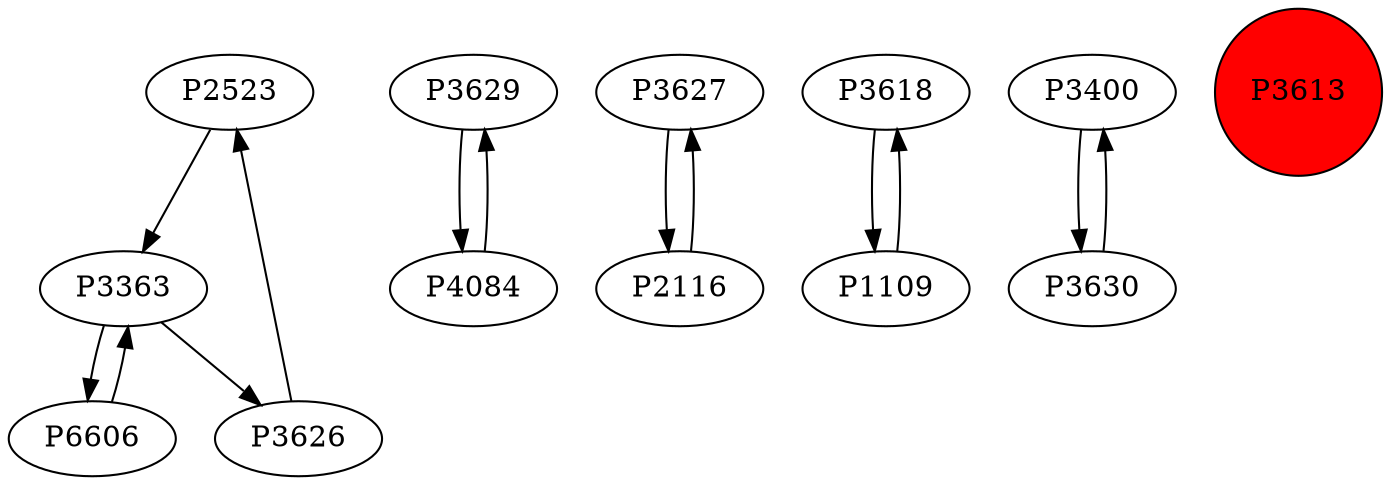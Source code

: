 digraph {
	P2523 -> P3363
	P3629 -> P4084
	P6606 -> P3363
	P4084 -> P3629
	P3626 -> P2523
	P3627 -> P2116
	P2116 -> P3627
	P3618 -> P1109
	P3400 -> P3630
	P3363 -> P3626
	P3630 -> P3400
	P3363 -> P6606
	P1109 -> P3618
	P3613 [shape=circle]
	P3613 [style=filled]
	P3613 [fillcolor=red]
}